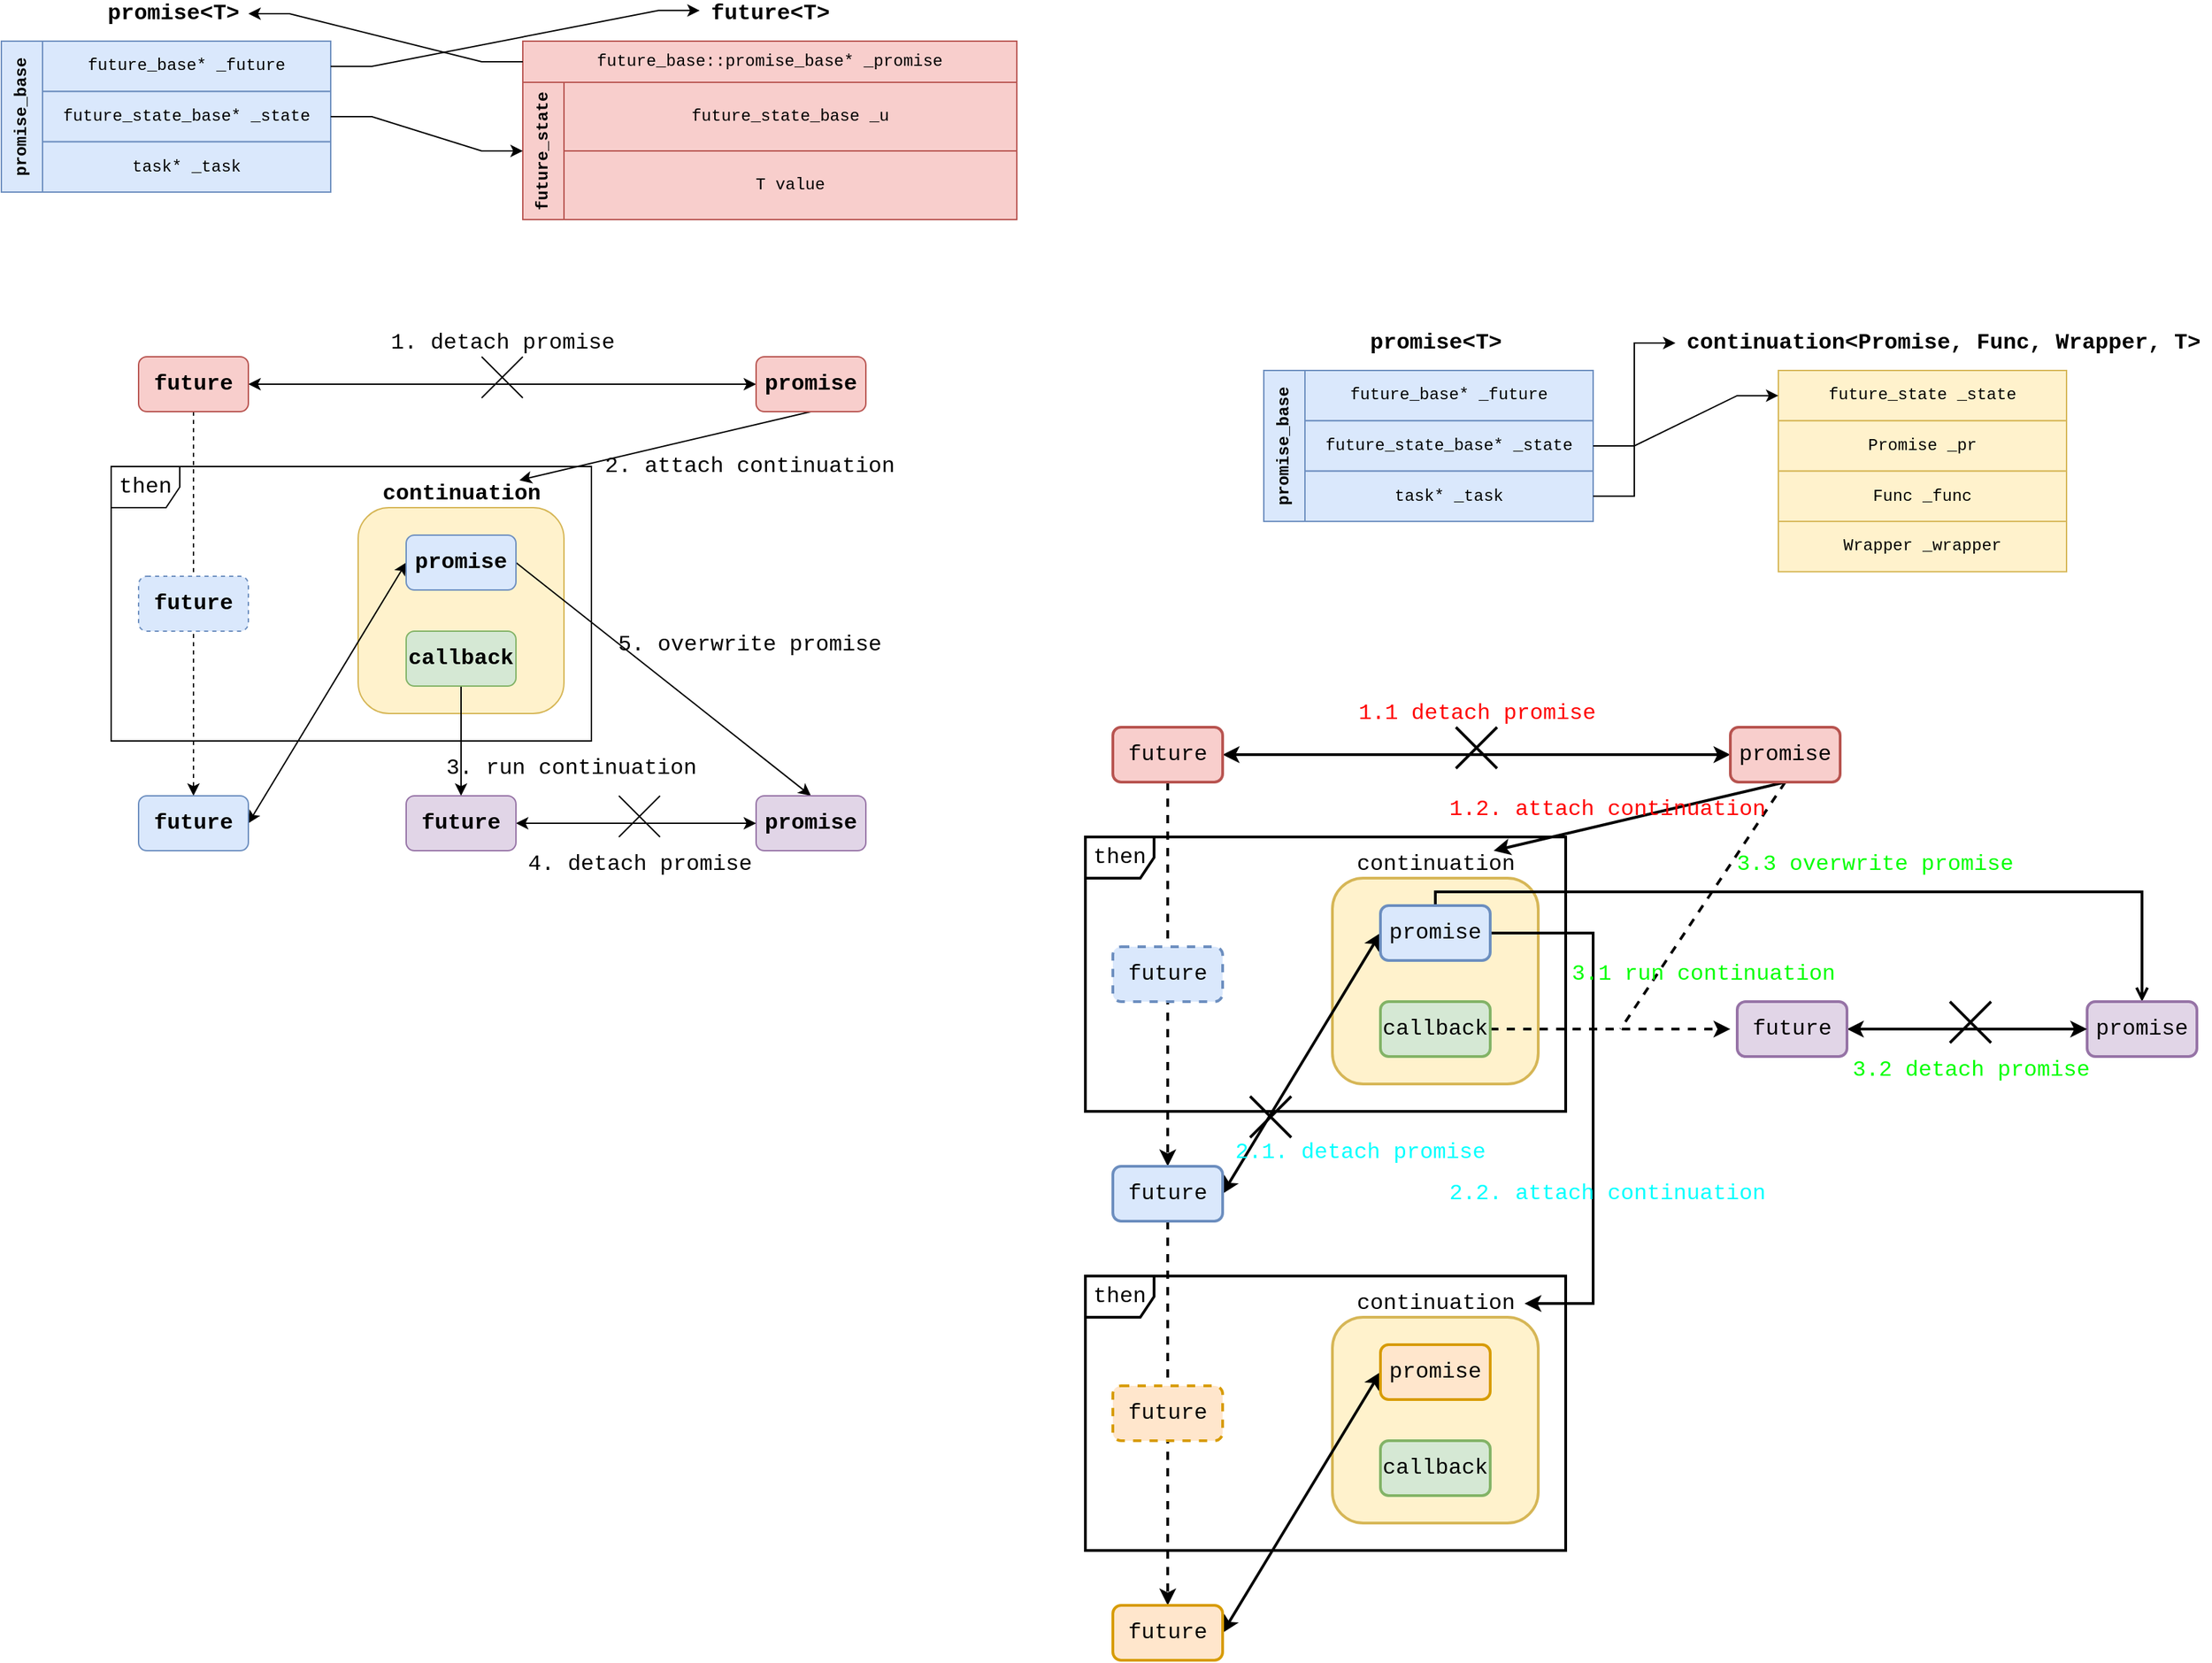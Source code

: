 <mxfile version="13.9.9" type="device" pages="2"><diagram id="-ljaokBk3GXlVYo6-p9f" name="f/p/c"><mxGraphModel dx="1248" dy="721" grid="1" gridSize="10" guides="1" tooltips="1" connect="1" arrows="1" fold="1" page="1" pageScale="1" pageWidth="827" pageHeight="1169" math="0" shadow="0"><root><mxCell id="0"/><mxCell id="1" parent="0"/><mxCell id="nOFFyjT4y1cw2XDkRihE-50" value="&lt;font&gt;then&lt;/font&gt;" style="shape=umlFrame;whiteSpace=wrap;html=1;rounded=1;shadow=0;sketch=0;fontFamily=Courier New;fontSize=16;width=50;height=30;" parent="1" vertex="1"><mxGeometry x="210" y="710" width="350" height="200" as="geometry"/></mxCell><mxCell id="nOFFyjT4y1cw2XDkRihE-51" value="" style="rounded=1;whiteSpace=wrap;html=1;sketch=0;fontFamily=Courier New;fillColor=#fff2cc;strokeColor=#d6b656;" parent="1" vertex="1"><mxGeometry x="390" y="740" width="150" height="150" as="geometry"/></mxCell><mxCell id="ItS3q-URX3e7xlIBcDJ0-26" value="" style="group;fontFamily=Courier New;strokeWidth=1;" parent="1" vertex="1" connectable="0"><mxGeometry x="130" y="370" width="240.0" height="140" as="geometry"/></mxCell><mxCell id="ItS3q-URX3e7xlIBcDJ0-15" value="" style="group;fontFamily=Courier New;strokeWidth=1;" parent="ItS3q-URX3e7xlIBcDJ0-26" vertex="1" connectable="0"><mxGeometry x="30" width="210.0" height="140" as="geometry"/></mxCell><mxCell id="ItS3q-URX3e7xlIBcDJ0-14" value="&lt;font size=&quot;1&quot;&gt;&lt;b style=&quot;font-size: 16px&quot;&gt;promise&amp;lt;T&amp;gt;&lt;/b&gt;&lt;/font&gt;" style="text;html=1;align=center;verticalAlign=middle;resizable=0;points=[];autosize=1;fontFamily=Courier New;strokeWidth=1;" parent="ItS3q-URX3e7xlIBcDJ0-15" vertex="1"><mxGeometry x="39.999" width="110" height="20" as="geometry"/></mxCell><mxCell id="nOFFyjT4y1cw2XDkRihE-19" value="" style="group;fontFamily=Courier New;strokeWidth=1;" parent="ItS3q-URX3e7xlIBcDJ0-15" vertex="1" connectable="0"><mxGeometry y="30" width="210" height="110" as="geometry"/></mxCell><mxCell id="ItS3q-URX3e7xlIBcDJ0-9" value="&lt;font&gt;future_base* _future&lt;/font&gt;" style="rounded=0;whiteSpace=wrap;html=1;fontFamily=Courier New;fillColor=#dae8fc;strokeColor=#6c8ebf;strokeWidth=1;" parent="nOFFyjT4y1cw2XDkRihE-19" vertex="1"><mxGeometry width="210" height="36.667" as="geometry"/></mxCell><mxCell id="ItS3q-URX3e7xlIBcDJ0-10" value="&lt;font&gt;future_state_base* _state&lt;/font&gt;" style="rounded=0;whiteSpace=wrap;html=1;fontFamily=Courier New;fillColor=#dae8fc;strokeColor=#6c8ebf;strokeWidth=1;" parent="nOFFyjT4y1cw2XDkRihE-19" vertex="1"><mxGeometry y="36.667" width="210" height="36.667" as="geometry"/></mxCell><mxCell id="ItS3q-URX3e7xlIBcDJ0-11" value="&lt;font&gt;task* _task&lt;/font&gt;" style="rounded=0;whiteSpace=wrap;html=1;fontFamily=Courier New;fillColor=#dae8fc;strokeColor=#6c8ebf;strokeWidth=1;" parent="nOFFyjT4y1cw2XDkRihE-19" vertex="1"><mxGeometry y="73.333" width="210" height="36.667" as="geometry"/></mxCell><mxCell id="ItS3q-URX3e7xlIBcDJ0-23" value="&lt;b&gt;promise_base&lt;/b&gt;" style="rounded=0;whiteSpace=wrap;html=1;horizontal=0;fillColor=#dae8fc;strokeColor=#6c8ebf;fontFamily=Courier New;strokeWidth=1;" parent="ItS3q-URX3e7xlIBcDJ0-26" vertex="1"><mxGeometry y="30" width="30" height="110" as="geometry"/></mxCell><mxCell id="nOFFyjT4y1cw2XDkRihE-5" value="" style="group;fontFamily=Courier New;strokeWidth=1;" parent="1" vertex="1" connectable="0"><mxGeometry x="510" y="370" width="360" height="160" as="geometry"/></mxCell><mxCell id="ItS3q-URX3e7xlIBcDJ0-22" value="&lt;font size=&quot;1&quot;&gt;&lt;b style=&quot;font-size: 16px&quot;&gt;future&amp;lt;T&amp;gt;&lt;/b&gt;&lt;/font&gt;" style="text;html=1;align=center;verticalAlign=middle;resizable=0;points=[];autosize=1;fontFamily=Courier New;strokeWidth=1;" parent="nOFFyjT4y1cw2XDkRihE-5" vertex="1"><mxGeometry x="130" width="100" height="20" as="geometry"/></mxCell><mxCell id="ItS3q-URX3e7xlIBcDJ0-17" value="future_base::promise_base* _promise" style="rounded=0;whiteSpace=wrap;html=1;fontFamily=Courier New;fillColor=#f8cecc;strokeColor=#b85450;strokeWidth=1;" parent="nOFFyjT4y1cw2XDkRihE-5" vertex="1"><mxGeometry y="30" width="360" height="30" as="geometry"/></mxCell><mxCell id="nOFFyjT4y1cw2XDkRihE-2" value="&lt;b&gt;future_state&lt;/b&gt;" style="rounded=0;whiteSpace=wrap;html=1;horizontal=0;fillColor=#f8cecc;strokeColor=#b85450;fontFamily=Courier New;strokeWidth=1;" parent="nOFFyjT4y1cw2XDkRihE-5" vertex="1"><mxGeometry y="60" width="30" height="100" as="geometry"/></mxCell><mxCell id="nOFFyjT4y1cw2XDkRihE-3" value="" style="group;fontFamily=Courier New;strokeWidth=1;" parent="nOFFyjT4y1cw2XDkRihE-5" vertex="1" connectable="0"><mxGeometry x="30" y="60" width="330" height="100" as="geometry"/></mxCell><mxCell id="ItS3q-URX3e7xlIBcDJ0-18" value="future_state_base _u" style="rounded=0;whiteSpace=wrap;html=1;fontFamily=Courier New;fillColor=#f8cecc;strokeColor=#b85450;strokeWidth=1;" parent="nOFFyjT4y1cw2XDkRihE-3" vertex="1"><mxGeometry width="330" height="50" as="geometry"/></mxCell><mxCell id="nOFFyjT4y1cw2XDkRihE-1" value="T value" style="rounded=0;whiteSpace=wrap;html=1;fontFamily=Courier New;fillColor=#f8cecc;strokeColor=#b85450;strokeWidth=1;" parent="nOFFyjT4y1cw2XDkRihE-3" vertex="1"><mxGeometry y="50" width="330" height="50" as="geometry"/></mxCell><mxCell id="nOFFyjT4y1cw2XDkRihE-16" style="edgeStyle=entityRelationEdgeStyle;rounded=0;orthogonalLoop=1;jettySize=auto;html=1;exitX=1;exitY=0.5;exitDx=0;exitDy=0;entryX=0;entryY=0.5;entryDx=0;entryDy=0;fontFamily=Courier New;strokeWidth=1;" parent="1" source="ItS3q-URX3e7xlIBcDJ0-10" target="nOFFyjT4y1cw2XDkRihE-2" edge="1"><mxGeometry relative="1" as="geometry"/></mxCell><mxCell id="nOFFyjT4y1cw2XDkRihE-20" style="edgeStyle=entityRelationEdgeStyle;rounded=0;orthogonalLoop=1;jettySize=auto;html=1;exitX=1;exitY=0.5;exitDx=0;exitDy=0;entryX=-0.011;entryY=0.382;entryDx=0;entryDy=0;entryPerimeter=0;fontFamily=Courier New;strokeWidth=1;" parent="1" source="ItS3q-URX3e7xlIBcDJ0-9" target="ItS3q-URX3e7xlIBcDJ0-22" edge="1"><mxGeometry relative="1" as="geometry"/></mxCell><mxCell id="nOFFyjT4y1cw2XDkRihE-21" style="edgeStyle=entityRelationEdgeStyle;rounded=0;orthogonalLoop=1;jettySize=auto;html=1;exitX=0;exitY=0.5;exitDx=0;exitDy=0;fontFamily=Courier New;strokeWidth=1;" parent="1" source="ItS3q-URX3e7xlIBcDJ0-17" target="ItS3q-URX3e7xlIBcDJ0-14" edge="1"><mxGeometry relative="1" as="geometry"/></mxCell><mxCell id="nOFFyjT4y1cw2XDkRihE-42" style="edgeStyle=entityRelationEdgeStyle;rounded=0;orthogonalLoop=1;jettySize=auto;html=1;exitX=1;exitY=0.5;exitDx=0;exitDy=0;entryX=0;entryY=0.5;entryDx=0;entryDy=0;startArrow=classic;startFill=1;fontFamily=Courier New;" parent="1" source="nOFFyjT4y1cw2XDkRihE-39" target="nOFFyjT4y1cw2XDkRihE-41" edge="1"><mxGeometry relative="1" as="geometry"/></mxCell><mxCell id="nOFFyjT4y1cw2XDkRihE-77" style="edgeStyle=none;rounded=0;orthogonalLoop=1;jettySize=auto;html=1;exitX=0.5;exitY=1;exitDx=0;exitDy=0;entryX=0.5;entryY=0;entryDx=0;entryDy=0;startArrow=none;startFill=0;endArrow=classic;endFill=1;fontFamily=Courier New;dashed=1;" parent="1" source="nOFFyjT4y1cw2XDkRihE-39" target="nOFFyjT4y1cw2XDkRihE-70" edge="1"><mxGeometry relative="1" as="geometry"/></mxCell><mxCell id="nOFFyjT4y1cw2XDkRihE-39" value="&lt;font style=&quot;font-size: 16px&quot;&gt;&lt;b&gt;future&lt;/b&gt;&lt;/font&gt;" style="rounded=1;whiteSpace=wrap;html=1;fillColor=#f8cecc;strokeColor=#b85450;fontFamily=Courier New;" parent="1" vertex="1"><mxGeometry x="230" y="630" width="80" height="40" as="geometry"/></mxCell><mxCell id="nOFFyjT4y1cw2XDkRihE-67" style="edgeStyle=none;rounded=0;orthogonalLoop=1;jettySize=auto;html=1;exitX=0.5;exitY=1;exitDx=0;exitDy=0;startArrow=none;startFill=0;fontFamily=Courier New;" parent="1" source="nOFFyjT4y1cw2XDkRihE-41" target="nOFFyjT4y1cw2XDkRihE-63" edge="1"><mxGeometry relative="1" as="geometry"/></mxCell><mxCell id="nOFFyjT4y1cw2XDkRihE-41" value="&lt;font style=&quot;font-size: 16px&quot;&gt;&lt;b&gt;promise&lt;/b&gt;&lt;/font&gt;" style="rounded=1;whiteSpace=wrap;html=1;fillColor=#f8cecc;strokeColor=#b85450;fontFamily=Courier New;" parent="1" vertex="1"><mxGeometry x="680" y="630" width="80" height="40" as="geometry"/></mxCell><mxCell id="nOFFyjT4y1cw2XDkRihE-43" value="&lt;font style=&quot;font-size: 16px&quot;&gt;&lt;b&gt;future&lt;/b&gt;&lt;/font&gt;" style="rounded=1;whiteSpace=wrap;html=1;fillColor=#dae8fc;strokeColor=#6c8ebf;dashed=1;fontFamily=Courier New;" parent="1" vertex="1"><mxGeometry x="230" y="790" width="80" height="40" as="geometry"/></mxCell><mxCell id="nOFFyjT4y1cw2XDkRihE-52" value="" style="group;fontFamily=Courier New;" parent="1" vertex="1" connectable="0"><mxGeometry x="1395" y="610" width="344.999" height="140" as="geometry"/></mxCell><mxCell id="nOFFyjT4y1cw2XDkRihE-53" value="" style="group;fontFamily=Courier New;" parent="nOFFyjT4y1cw2XDkRihE-52" vertex="1" connectable="0"><mxGeometry x="30" width="314.999" height="140" as="geometry"/></mxCell><mxCell id="nOFFyjT4y1cw2XDkRihE-54" value="&lt;span style=&quot;font-size: 16px&quot;&gt;&lt;b&gt;continuation&amp;lt;&lt;/b&gt;&lt;/span&gt;&lt;span&gt;&lt;span style=&quot;font-size: 16px&quot;&gt;&lt;b&gt;Promise, Func, Wrapper, T&amp;gt;&lt;/b&gt;&lt;/span&gt;&lt;br&gt;&lt;/span&gt;" style="text;html=1;align=center;verticalAlign=middle;resizable=0;points=[];autosize=1;fontFamily=Courier New;" parent="nOFFyjT4y1cw2XDkRihE-53" vertex="1"><mxGeometry x="-75.001" width="390" height="20" as="geometry"/></mxCell><mxCell id="nOFFyjT4y1cw2XDkRihE-55" value="" style="group;fontFamily=Courier New;" parent="nOFFyjT4y1cw2XDkRihE-53" vertex="1" connectable="0"><mxGeometry y="30" width="210" height="110" as="geometry"/></mxCell><mxCell id="nOFFyjT4y1cw2XDkRihE-56" value="&lt;font&gt;future_state _state&lt;/font&gt;" style="rounded=0;whiteSpace=wrap;html=1;fontFamily=Courier New;fillColor=#fff2cc;strokeColor=#d6b656;" parent="nOFFyjT4y1cw2XDkRihE-55" vertex="1"><mxGeometry width="210" height="36.667" as="geometry"/></mxCell><mxCell id="nOFFyjT4y1cw2XDkRihE-57" value="Promise _pr" style="rounded=0;whiteSpace=wrap;html=1;fontFamily=Courier New;fillColor=#fff2cc;strokeColor=#d6b656;" parent="nOFFyjT4y1cw2XDkRihE-55" vertex="1"><mxGeometry y="36.667" width="210" height="36.667" as="geometry"/></mxCell><mxCell id="nOFFyjT4y1cw2XDkRihE-58" value="Func _func" style="rounded=0;whiteSpace=wrap;html=1;fontFamily=Courier New;fillColor=#fff2cc;strokeColor=#d6b656;" parent="nOFFyjT4y1cw2XDkRihE-55" vertex="1"><mxGeometry y="73.333" width="210" height="36.667" as="geometry"/></mxCell><mxCell id="nOFFyjT4y1cw2XDkRihE-91" style="rounded=0;orthogonalLoop=1;jettySize=auto;html=1;exitX=0;exitY=0.5;exitDx=0;exitDy=0;entryX=1;entryY=0.5;entryDx=0;entryDy=0;startArrow=classic;startFill=1;endArrow=classic;endFill=1;fontFamily=Courier New;" parent="1" source="nOFFyjT4y1cw2XDkRihE-60" target="nOFFyjT4y1cw2XDkRihE-70" edge="1"><mxGeometry relative="1" as="geometry"/></mxCell><mxCell id="nOFFyjT4y1cw2XDkRihE-106" style="edgeStyle=none;rounded=0;orthogonalLoop=1;jettySize=auto;html=1;exitX=1;exitY=0.5;exitDx=0;exitDy=0;entryX=0.5;entryY=0;entryDx=0;entryDy=0;startArrow=none;startFill=0;endArrow=classic;endFill=1;fontFamily=Courier New;" parent="1" source="nOFFyjT4y1cw2XDkRihE-60" target="nOFFyjT4y1cw2XDkRihE-94" edge="1"><mxGeometry relative="1" as="geometry"/></mxCell><mxCell id="nOFFyjT4y1cw2XDkRihE-60" value="&lt;font style=&quot;font-size: 16px&quot;&gt;&lt;b&gt;promise&lt;/b&gt;&lt;/font&gt;" style="rounded=1;whiteSpace=wrap;html=1;fillColor=#dae8fc;strokeColor=#6c8ebf;fontFamily=Courier New;" parent="1" vertex="1"><mxGeometry x="425" y="760" width="80" height="40" as="geometry"/></mxCell><mxCell id="nOFFyjT4y1cw2XDkRihE-63" value="&lt;b style=&quot;font-size: 16px;&quot;&gt;continuation&lt;/b&gt;" style="text;html=1;align=center;verticalAlign=middle;resizable=0;points=[];autosize=1;fontFamily=Courier New;" parent="1" vertex="1"><mxGeometry x="400" y="720" width="130" height="20" as="geometry"/></mxCell><mxCell id="nOFFyjT4y1cw2XDkRihE-69" value="&lt;font&gt;Wrapper _wrapper&lt;/font&gt;" style="rounded=0;whiteSpace=wrap;html=1;fontFamily=Courier New;fillColor=#fff2cc;strokeColor=#d6b656;" parent="1" vertex="1"><mxGeometry x="1425" y="750.003" width="210" height="36.667" as="geometry"/></mxCell><mxCell id="nOFFyjT4y1cw2XDkRihE-70" value="&lt;font style=&quot;font-size: 16px&quot;&gt;&lt;b&gt;future&lt;/b&gt;&lt;/font&gt;" style="rounded=1;whiteSpace=wrap;html=1;fillColor=#dae8fc;strokeColor=#6c8ebf;fontFamily=Courier New;" parent="1" vertex="1"><mxGeometry x="230" y="950" width="80" height="40" as="geometry"/></mxCell><mxCell id="nOFFyjT4y1cw2XDkRihE-78" value="" style="shape=umlDestroy;sketch=0;fontFamily=Courier New;" parent="1" vertex="1"><mxGeometry x="480" y="630" width="30" height="30" as="geometry"/></mxCell><mxCell id="nOFFyjT4y1cw2XDkRihE-81" value="" style="group;fontFamily=Courier New;" parent="1" vertex="1" connectable="0"><mxGeometry x="1050" y="610" width="240.0" height="140" as="geometry"/></mxCell><mxCell id="nOFFyjT4y1cw2XDkRihE-82" value="" style="group;fontFamily=Courier New;" parent="nOFFyjT4y1cw2XDkRihE-81" vertex="1" connectable="0"><mxGeometry x="30" width="210.0" height="140" as="geometry"/></mxCell><mxCell id="nOFFyjT4y1cw2XDkRihE-83" value="&lt;font size=&quot;1&quot;&gt;&lt;b style=&quot;font-size: 16px&quot;&gt;promise&amp;lt;T&amp;gt;&lt;/b&gt;&lt;/font&gt;" style="text;html=1;align=center;verticalAlign=middle;resizable=0;points=[];autosize=1;fontFamily=Courier New;" parent="nOFFyjT4y1cw2XDkRihE-82" vertex="1"><mxGeometry x="39.999" width="110" height="20" as="geometry"/></mxCell><mxCell id="nOFFyjT4y1cw2XDkRihE-84" value="" style="group;fontFamily=Courier New;" parent="nOFFyjT4y1cw2XDkRihE-82" vertex="1" connectable="0"><mxGeometry y="30" width="210" height="110" as="geometry"/></mxCell><mxCell id="nOFFyjT4y1cw2XDkRihE-85" value="&lt;font&gt;future_base* _future&lt;/font&gt;" style="rounded=0;whiteSpace=wrap;html=1;fontFamily=Courier New;fillColor=#dae8fc;strokeColor=#6c8ebf;" parent="nOFFyjT4y1cw2XDkRihE-84" vertex="1"><mxGeometry width="210" height="36.667" as="geometry"/></mxCell><mxCell id="nOFFyjT4y1cw2XDkRihE-86" value="&lt;font&gt;future_state_base* _state&lt;/font&gt;" style="rounded=0;whiteSpace=wrap;html=1;fontFamily=Courier New;fillColor=#dae8fc;strokeColor=#6c8ebf;" parent="nOFFyjT4y1cw2XDkRihE-84" vertex="1"><mxGeometry y="36.667" width="210" height="36.667" as="geometry"/></mxCell><mxCell id="nOFFyjT4y1cw2XDkRihE-87" value="&lt;font&gt;task* _task&lt;/font&gt;" style="rounded=0;whiteSpace=wrap;html=1;fontFamily=Courier New;fillColor=#dae8fc;strokeColor=#6c8ebf;" parent="nOFFyjT4y1cw2XDkRihE-84" vertex="1"><mxGeometry y="73.333" width="210" height="36.667" as="geometry"/></mxCell><mxCell id="nOFFyjT4y1cw2XDkRihE-88" value="&lt;b&gt;promise_base&lt;/b&gt;" style="rounded=0;whiteSpace=wrap;html=1;horizontal=0;fillColor=#dae8fc;strokeColor=#6c8ebf;fontFamily=Courier New;" parent="nOFFyjT4y1cw2XDkRihE-81" vertex="1"><mxGeometry y="30" width="30" height="110" as="geometry"/></mxCell><mxCell id="nOFFyjT4y1cw2XDkRihE-89" style="edgeStyle=entityRelationEdgeStyle;rounded=0;orthogonalLoop=1;jettySize=auto;html=1;exitX=1;exitY=0.5;exitDx=0;exitDy=0;entryX=0;entryY=0.5;entryDx=0;entryDy=0;startArrow=none;startFill=0;endArrow=classic;endFill=1;fontFamily=Courier New;" parent="1" source="nOFFyjT4y1cw2XDkRihE-86" target="nOFFyjT4y1cw2XDkRihE-56" edge="1"><mxGeometry relative="1" as="geometry"/></mxCell><mxCell id="nOFFyjT4y1cw2XDkRihE-90" style="edgeStyle=entityRelationEdgeStyle;rounded=0;orthogonalLoop=1;jettySize=auto;html=1;exitX=1;exitY=0.5;exitDx=0;exitDy=0;startArrow=none;startFill=0;endArrow=classic;endFill=1;fontFamily=Courier New;" parent="1" source="nOFFyjT4y1cw2XDkRihE-87" target="nOFFyjT4y1cw2XDkRihE-54" edge="1"><mxGeometry relative="1" as="geometry"/></mxCell><mxCell id="nOFFyjT4y1cw2XDkRihE-94" value="&lt;font style=&quot;font-size: 16px&quot;&gt;&lt;b&gt;promise&lt;/b&gt;&lt;/font&gt;" style="rounded=1;whiteSpace=wrap;html=1;fillColor=#e1d5e7;strokeColor=#9673a6;fontFamily=Courier New;" parent="1" vertex="1"><mxGeometry x="680" y="950" width="80" height="40" as="geometry"/></mxCell><mxCell id="nOFFyjT4y1cw2XDkRihE-101" style="edgeStyle=none;rounded=0;orthogonalLoop=1;jettySize=auto;html=1;exitX=0.5;exitY=1;exitDx=0;exitDy=0;entryX=0.5;entryY=0;entryDx=0;entryDy=0;startArrow=none;startFill=0;endArrow=classic;endFill=1;fontFamily=Courier New;" parent="1" source="nOFFyjT4y1cw2XDkRihE-98" target="nOFFyjT4y1cw2XDkRihE-100" edge="1"><mxGeometry relative="1" as="geometry"/></mxCell><mxCell id="nOFFyjT4y1cw2XDkRihE-98" value="&lt;font style=&quot;font-size: 16px&quot;&gt;&lt;b&gt;callback&lt;/b&gt;&lt;/font&gt;" style="rounded=1;whiteSpace=wrap;html=1;fillColor=#d5e8d4;strokeColor=#82b366;fontFamily=Courier New;" parent="1" vertex="1"><mxGeometry x="425" y="830" width="80" height="40" as="geometry"/></mxCell><mxCell id="nOFFyjT4y1cw2XDkRihE-102" style="edgeStyle=none;rounded=0;orthogonalLoop=1;jettySize=auto;html=1;exitX=1;exitY=0.5;exitDx=0;exitDy=0;startArrow=classic;startFill=1;endArrow=classic;endFill=1;fontFamily=Courier New;" parent="1" source="nOFFyjT4y1cw2XDkRihE-100" target="nOFFyjT4y1cw2XDkRihE-94" edge="1"><mxGeometry relative="1" as="geometry"/></mxCell><mxCell id="nOFFyjT4y1cw2XDkRihE-100" value="&lt;font style=&quot;font-size: 16px&quot;&gt;&lt;b&gt;future&lt;/b&gt;&lt;/font&gt;" style="rounded=1;whiteSpace=wrap;html=1;fillColor=#e1d5e7;strokeColor=#9673a6;fontFamily=Courier New;" parent="1" vertex="1"><mxGeometry x="425" y="950" width="80" height="40" as="geometry"/></mxCell><mxCell id="nOFFyjT4y1cw2XDkRihE-103" value="" style="shape=umlDestroy;sketch=0;fontFamily=Courier New;" parent="1" vertex="1"><mxGeometry x="580" y="950" width="30" height="30" as="geometry"/></mxCell><mxCell id="nOFFyjT4y1cw2XDkRihE-107" value="&lt;font style=&quot;font-size: 16px&quot;&gt;1. detach promise&lt;/font&gt;" style="text;html=1;align=center;verticalAlign=middle;resizable=0;points=[];autosize=1;fontFamily=Courier New;" parent="1" vertex="1"><mxGeometry x="405" y="610" width="180" height="20" as="geometry"/></mxCell><mxCell id="nOFFyjT4y1cw2XDkRihE-108" value="&lt;font style=&quot;font-size: 16px&quot;&gt;2. attach&amp;nbsp;continuation&lt;/font&gt;" style="text;html=1;align=center;verticalAlign=middle;resizable=0;points=[];autosize=1;fontFamily=Courier New;" parent="1" vertex="1"><mxGeometry x="560" y="700" width="230" height="20" as="geometry"/></mxCell><mxCell id="nOFFyjT4y1cw2XDkRihE-109" value="&lt;font style=&quot;font-size: 16px&quot;&gt;3. run&amp;nbsp;&lt;/font&gt;&lt;span style=&quot;font-size: 16px&quot;&gt;continuation&lt;/span&gt;" style="text;html=1;align=center;verticalAlign=middle;resizable=0;points=[];autosize=1;fontFamily=Courier New;" parent="1" vertex="1"><mxGeometry x="445" y="920" width="200" height="20" as="geometry"/></mxCell><mxCell id="nOFFyjT4y1cw2XDkRihE-110" value="&lt;span style=&quot;font-size: 16px&quot;&gt;4. detach promise&lt;/span&gt;" style="text;html=1;align=center;verticalAlign=middle;resizable=0;points=[];autosize=1;fontFamily=Courier New;" parent="1" vertex="1"><mxGeometry x="505" y="990" width="180" height="20" as="geometry"/></mxCell><mxCell id="nOFFyjT4y1cw2XDkRihE-111" value="&lt;span style=&quot;font-size: 16px&quot;&gt;5. overwrite promise&lt;/span&gt;" style="text;html=1;align=center;verticalAlign=middle;resizable=0;points=[];autosize=1;fontFamily=Courier New;" parent="1" vertex="1"><mxGeometry x="570" y="830" width="210" height="20" as="geometry"/></mxCell><mxCell id="nOFFyjT4y1cw2XDkRihE-112" value="&lt;font&gt;then&lt;/font&gt;" style="shape=umlFrame;whiteSpace=wrap;html=1;rounded=1;shadow=0;sketch=0;fontFamily=Courier New;fontSize=16;width=50;height=30;strokeWidth=2;fontStyle=0" parent="1" vertex="1"><mxGeometry x="920" y="980" width="350" height="200" as="geometry"/></mxCell><mxCell id="nOFFyjT4y1cw2XDkRihE-113" value="" style="rounded=1;whiteSpace=wrap;html=1;sketch=0;fontFamily=Courier New;fillColor=#fff2cc;strokeColor=#d6b656;strokeWidth=2;fontStyle=0" parent="1" vertex="1"><mxGeometry x="1100" y="1010" width="150" height="150" as="geometry"/></mxCell><mxCell id="nOFFyjT4y1cw2XDkRihE-114" style="edgeStyle=entityRelationEdgeStyle;rounded=0;orthogonalLoop=1;jettySize=auto;html=1;exitX=1;exitY=0.5;exitDx=0;exitDy=0;entryX=0;entryY=0.5;entryDx=0;entryDy=0;startArrow=classic;startFill=1;fontFamily=Courier New;strokeWidth=2;fontStyle=0" parent="1" source="nOFFyjT4y1cw2XDkRihE-116" target="nOFFyjT4y1cw2XDkRihE-118" edge="1"><mxGeometry relative="1" as="geometry"/></mxCell><mxCell id="nOFFyjT4y1cw2XDkRihE-115" style="edgeStyle=none;rounded=0;orthogonalLoop=1;jettySize=auto;html=1;exitX=0.5;exitY=1;exitDx=0;exitDy=0;entryX=0.5;entryY=0;entryDx=0;entryDy=0;startArrow=none;startFill=0;endArrow=classic;endFill=1;fontFamily=Courier New;dashed=1;strokeWidth=2;fontStyle=0" parent="1" source="nOFFyjT4y1cw2XDkRihE-116" target="nOFFyjT4y1cw2XDkRihE-124" edge="1"><mxGeometry relative="1" as="geometry"/></mxCell><mxCell id="nOFFyjT4y1cw2XDkRihE-116" value="&lt;font style=&quot;font-size: 16px&quot;&gt;future&lt;/font&gt;" style="rounded=1;whiteSpace=wrap;html=1;fillColor=#f8cecc;strokeColor=#b85450;fontFamily=Courier New;strokeWidth=2;fontStyle=0" parent="1" vertex="1"><mxGeometry x="940" y="900" width="80" height="40" as="geometry"/></mxCell><mxCell id="nOFFyjT4y1cw2XDkRihE-117" style="edgeStyle=none;rounded=0;orthogonalLoop=1;jettySize=auto;html=1;exitX=0.5;exitY=1;exitDx=0;exitDy=0;startArrow=none;startFill=0;fontFamily=Courier New;strokeWidth=2;fontStyle=0" parent="1" source="nOFFyjT4y1cw2XDkRihE-118" target="nOFFyjT4y1cw2XDkRihE-123" edge="1"><mxGeometry relative="1" as="geometry"/></mxCell><mxCell id="nOFFyjT4y1cw2XDkRihE-194" style="rounded=0;orthogonalLoop=1;jettySize=auto;html=1;exitX=0.5;exitY=1;exitDx=0;exitDy=0;startArrow=none;startFill=0;endArrow=none;endFill=0;fontFamily=Courier New;dashed=1;strokeWidth=2;fontStyle=0" parent="1" source="nOFFyjT4y1cw2XDkRihE-118" edge="1"><mxGeometry relative="1" as="geometry"><mxPoint x="1310" y="1120" as="targetPoint"/></mxGeometry></mxCell><mxCell id="nOFFyjT4y1cw2XDkRihE-118" value="&lt;font style=&quot;font-size: 16px&quot;&gt;&lt;span&gt;promise&lt;/span&gt;&lt;/font&gt;" style="rounded=1;whiteSpace=wrap;html=1;fillColor=#f8cecc;strokeColor=#b85450;fontFamily=Courier New;strokeWidth=2;fontStyle=0" parent="1" vertex="1"><mxGeometry x="1390" y="900" width="80" height="40" as="geometry"/></mxCell><mxCell id="nOFFyjT4y1cw2XDkRihE-119" value="&lt;font style=&quot;font-size: 16px&quot;&gt;&lt;span&gt;future&lt;/span&gt;&lt;/font&gt;" style="rounded=1;whiteSpace=wrap;html=1;fillColor=#dae8fc;strokeColor=#6c8ebf;dashed=1;fontFamily=Courier New;strokeWidth=2;fontStyle=0" parent="1" vertex="1"><mxGeometry x="940" y="1060" width="80" height="40" as="geometry"/></mxCell><mxCell id="nOFFyjT4y1cw2XDkRihE-120" style="rounded=0;orthogonalLoop=1;jettySize=auto;html=1;exitX=0;exitY=0.5;exitDx=0;exitDy=0;entryX=1;entryY=0.5;entryDx=0;entryDy=0;startArrow=classic;startFill=1;endArrow=classic;endFill=1;fontFamily=Courier New;strokeWidth=2;fontStyle=0" parent="1" source="nOFFyjT4y1cw2XDkRihE-122" target="nOFFyjT4y1cw2XDkRihE-124" edge="1"><mxGeometry relative="1" as="geometry"/></mxCell><mxCell id="nOFFyjT4y1cw2XDkRihE-184" style="edgeStyle=orthogonalEdgeStyle;rounded=0;orthogonalLoop=1;jettySize=auto;html=1;exitX=1;exitY=0.5;exitDx=0;exitDy=0;entryX=1;entryY=0.5;entryDx=0;entryDy=0;entryPerimeter=0;startArrow=none;startFill=0;endArrow=classic;endFill=1;fontFamily=Courier New;strokeWidth=2;fontStyle=0" parent="1" source="nOFFyjT4y1cw2XDkRihE-122" target="nOFFyjT4y1cw2XDkRihE-163" edge="1"><mxGeometry relative="1" as="geometry"><Array as="points"><mxPoint x="1290" y="1050"/><mxPoint x="1290" y="1320"/></Array></mxGeometry></mxCell><mxCell id="nOFFyjT4y1cw2XDkRihE-196" style="edgeStyle=orthogonalEdgeStyle;rounded=0;orthogonalLoop=1;jettySize=auto;html=1;exitX=0.5;exitY=0;exitDx=0;exitDy=0;entryX=0.5;entryY=0;entryDx=0;entryDy=0;startArrow=none;startFill=0;endArrow=open;endFill=0;fontFamily=Courier New;strokeWidth=2;fontStyle=0" parent="1" source="nOFFyjT4y1cw2XDkRihE-122" target="nOFFyjT4y1cw2XDkRihE-187" edge="1"><mxGeometry relative="1" as="geometry"><Array as="points"><mxPoint x="1175" y="1020"/><mxPoint x="1690" y="1020"/></Array></mxGeometry></mxCell><mxCell id="nOFFyjT4y1cw2XDkRihE-122" value="&lt;font style=&quot;font-size: 16px&quot;&gt;&lt;span&gt;promise&lt;/span&gt;&lt;/font&gt;" style="rounded=1;whiteSpace=wrap;html=1;fillColor=#dae8fc;strokeColor=#6c8ebf;fontFamily=Courier New;strokeWidth=2;fontStyle=0" parent="1" vertex="1"><mxGeometry x="1135" y="1030" width="80" height="40" as="geometry"/></mxCell><mxCell id="nOFFyjT4y1cw2XDkRihE-123" value="&lt;span style=&quot;font-size: 16px;&quot;&gt;continuation&lt;/span&gt;" style="text;html=1;align=center;verticalAlign=middle;resizable=0;points=[];autosize=1;fontFamily=Courier New;strokeWidth=2;fontStyle=0" parent="1" vertex="1"><mxGeometry x="1110" y="990" width="130" height="20" as="geometry"/></mxCell><mxCell id="nOFFyjT4y1cw2XDkRihE-176" style="edgeStyle=none;rounded=0;orthogonalLoop=1;jettySize=auto;html=1;exitX=0.5;exitY=1;exitDx=0;exitDy=0;entryX=0.5;entryY=0;entryDx=0;entryDy=0;startArrow=none;startFill=0;endArrow=classic;endFill=1;fontFamily=Courier New;strokeColor=none;strokeWidth=2;fontStyle=0" parent="1" source="nOFFyjT4y1cw2XDkRihE-124" target="nOFFyjT4y1cw2XDkRihE-164" edge="1"><mxGeometry relative="1" as="geometry"/></mxCell><mxCell id="nOFFyjT4y1cw2XDkRihE-177" style="edgeStyle=none;rounded=0;orthogonalLoop=1;jettySize=auto;html=1;exitX=0.5;exitY=1;exitDx=0;exitDy=0;entryX=0.5;entryY=0;entryDx=0;entryDy=0;startArrow=none;startFill=0;endArrow=classic;endFill=1;fontFamily=Courier New;dashed=1;strokeWidth=2;fontStyle=0" parent="1" source="nOFFyjT4y1cw2XDkRihE-124" target="nOFFyjT4y1cw2XDkRihE-164" edge="1"><mxGeometry relative="1" as="geometry"/></mxCell><mxCell id="nOFFyjT4y1cw2XDkRihE-124" value="&lt;font style=&quot;font-size: 16px&quot;&gt;&lt;span&gt;future&lt;/span&gt;&lt;/font&gt;" style="rounded=1;whiteSpace=wrap;html=1;fillColor=#dae8fc;strokeColor=#6c8ebf;fontFamily=Courier New;strokeWidth=2;fontStyle=0" parent="1" vertex="1"><mxGeometry x="940" y="1220" width="80" height="40" as="geometry"/></mxCell><mxCell id="nOFFyjT4y1cw2XDkRihE-125" value="" style="shape=umlDestroy;sketch=0;fontFamily=Courier New;strokeWidth=2;fontStyle=0" parent="1" vertex="1"><mxGeometry x="1190" y="900" width="30" height="30" as="geometry"/></mxCell><mxCell id="nOFFyjT4y1cw2XDkRihE-186" style="edgeStyle=orthogonalEdgeStyle;rounded=0;orthogonalLoop=1;jettySize=auto;html=1;exitX=1;exitY=0.5;exitDx=0;exitDy=0;startArrow=none;startFill=0;endArrow=classic;endFill=1;fontFamily=Courier New;dashed=1;strokeWidth=2;fontStyle=0" parent="1" source="nOFFyjT4y1cw2XDkRihE-128" edge="1"><mxGeometry relative="1" as="geometry"><mxPoint x="1390" y="1120" as="targetPoint"/></mxGeometry></mxCell><mxCell id="nOFFyjT4y1cw2XDkRihE-128" value="&lt;font style=&quot;font-size: 16px&quot;&gt;&lt;span&gt;callback&lt;/span&gt;&lt;/font&gt;" style="rounded=1;whiteSpace=wrap;html=1;fillColor=#d5e8d4;strokeColor=#82b366;fontFamily=Courier New;strokeWidth=2;fontStyle=0" parent="1" vertex="1"><mxGeometry x="1135" y="1100" width="80" height="40" as="geometry"/></mxCell><mxCell id="nOFFyjT4y1cw2XDkRihE-132" value="&lt;font style=&quot;font-size: 16px&quot; color=&quot;#ff0000&quot;&gt;1.1 detach promise&lt;/font&gt;" style="text;html=1;align=center;verticalAlign=middle;resizable=0;points=[];autosize=1;fontFamily=Courier New;strokeWidth=1;fontStyle=0" parent="1" vertex="1"><mxGeometry x="1110" y="880" width="190" height="20" as="geometry"/></mxCell><mxCell id="nOFFyjT4y1cw2XDkRihE-133" value="&lt;font style=&quot;font-size: 16px&quot; color=&quot;#ff0000&quot;&gt;1.2. attach&amp;nbsp;continuation&lt;/font&gt;" style="text;html=1;align=center;verticalAlign=middle;resizable=0;points=[];autosize=1;fontFamily=Courier New;strokeWidth=2;fontStyle=0" parent="1" vertex="1"><mxGeometry x="1175" y="950" width="250" height="20" as="geometry"/></mxCell><mxCell id="nOFFyjT4y1cw2XDkRihE-157" value="&lt;font&gt;then&lt;/font&gt;" style="shape=umlFrame;whiteSpace=wrap;html=1;rounded=1;shadow=0;sketch=0;fontFamily=Courier New;fontSize=16;width=50;height=30;strokeWidth=2;fontStyle=0" parent="1" vertex="1"><mxGeometry x="920" y="1300" width="350" height="200" as="geometry"/></mxCell><mxCell id="nOFFyjT4y1cw2XDkRihE-158" value="" style="rounded=1;whiteSpace=wrap;html=1;sketch=0;fontFamily=Courier New;fillColor=#fff2cc;strokeColor=#d6b656;strokeWidth=2;fontStyle=0" parent="1" vertex="1"><mxGeometry x="1100" y="1330" width="150" height="150" as="geometry"/></mxCell><mxCell id="nOFFyjT4y1cw2XDkRihE-159" value="&lt;font style=&quot;font-size: 16px&quot;&gt;&lt;span&gt;future&lt;/span&gt;&lt;/font&gt;" style="rounded=1;whiteSpace=wrap;html=1;fillColor=#ffe6cc;strokeColor=#d79b00;dashed=1;fontFamily=Courier New;strokeWidth=2;fontStyle=0" parent="1" vertex="1"><mxGeometry x="940" y="1380" width="80" height="40" as="geometry"/></mxCell><mxCell id="nOFFyjT4y1cw2XDkRihE-160" style="rounded=0;orthogonalLoop=1;jettySize=auto;html=1;exitX=0;exitY=0.5;exitDx=0;exitDy=0;entryX=1;entryY=0.5;entryDx=0;entryDy=0;startArrow=classic;startFill=1;endArrow=classic;endFill=1;fontFamily=Courier New;strokeWidth=2;fontStyle=0" parent="1" source="nOFFyjT4y1cw2XDkRihE-162" target="nOFFyjT4y1cw2XDkRihE-164" edge="1"><mxGeometry relative="1" as="geometry"/></mxCell><mxCell id="nOFFyjT4y1cw2XDkRihE-162" value="&lt;font style=&quot;font-size: 16px&quot;&gt;&lt;span&gt;promise&lt;/span&gt;&lt;/font&gt;" style="rounded=1;whiteSpace=wrap;html=1;fillColor=#ffe6cc;strokeColor=#d79b00;fontFamily=Courier New;strokeWidth=2;fontStyle=0" parent="1" vertex="1"><mxGeometry x="1135" y="1350" width="80" height="40" as="geometry"/></mxCell><mxCell id="nOFFyjT4y1cw2XDkRihE-163" value="&lt;span style=&quot;font-size: 16px;&quot;&gt;continuation&lt;/span&gt;" style="text;html=1;align=center;verticalAlign=middle;resizable=0;points=[];autosize=1;fontFamily=Courier New;strokeWidth=2;fontStyle=0" parent="1" vertex="1"><mxGeometry x="1110" y="1310" width="130" height="20" as="geometry"/></mxCell><mxCell id="nOFFyjT4y1cw2XDkRihE-164" value="&lt;font style=&quot;font-size: 16px&quot;&gt;&lt;span&gt;future&lt;/span&gt;&lt;/font&gt;" style="rounded=1;whiteSpace=wrap;html=1;fillColor=#ffe6cc;strokeColor=#d79b00;fontFamily=Courier New;strokeWidth=2;fontStyle=0" parent="1" vertex="1"><mxGeometry x="940" y="1540" width="80" height="40" as="geometry"/></mxCell><mxCell id="nOFFyjT4y1cw2XDkRihE-167" value="&lt;font style=&quot;font-size: 16px&quot;&gt;&lt;span&gt;callback&lt;/span&gt;&lt;/font&gt;" style="rounded=1;whiteSpace=wrap;html=1;fillColor=#d5e8d4;strokeColor=#82b366;fontFamily=Courier New;strokeWidth=2;fontStyle=0" parent="1" vertex="1"><mxGeometry x="1135" y="1420" width="80" height="40" as="geometry"/></mxCell><mxCell id="nOFFyjT4y1cw2XDkRihE-178" value="" style="shape=umlDestroy;sketch=0;fontFamily=Courier New;strokeWidth=2;fontStyle=0" parent="1" vertex="1"><mxGeometry x="1040" y="1169" width="30" height="30" as="geometry"/></mxCell><mxCell id="nOFFyjT4y1cw2XDkRihE-180" value="&lt;font style=&quot;font-size: 16px&quot; color=&quot;#00ffff&quot;&gt;2.1. detach promise&lt;/font&gt;" style="text;html=1;align=center;verticalAlign=middle;resizable=0;points=[];autosize=1;fontFamily=Courier New;strokeWidth=2;fontStyle=0" parent="1" vertex="1"><mxGeometry x="1020" y="1200" width="200" height="20" as="geometry"/></mxCell><mxCell id="nOFFyjT4y1cw2XDkRihE-185" value="&lt;font style=&quot;font-size: 16px&quot; color=&quot;#00ffff&quot;&gt;2.2. attach&amp;nbsp;continuation&lt;/font&gt;" style="text;html=1;align=center;verticalAlign=middle;resizable=0;points=[];autosize=1;fontFamily=Courier New;strokeWidth=2;fontStyle=0" parent="1" vertex="1"><mxGeometry x="1175" y="1230" width="250" height="20" as="geometry"/></mxCell><mxCell id="nOFFyjT4y1cw2XDkRihE-187" value="&lt;font style=&quot;font-size: 16px&quot;&gt;&lt;span&gt;promise&lt;/span&gt;&lt;/font&gt;" style="rounded=1;whiteSpace=wrap;html=1;fillColor=#e1d5e7;strokeColor=#9673a6;fontFamily=Courier New;strokeWidth=2;fontStyle=0" parent="1" vertex="1"><mxGeometry x="1650" y="1100" width="80" height="40" as="geometry"/></mxCell><mxCell id="nOFFyjT4y1cw2XDkRihE-188" style="edgeStyle=none;rounded=0;orthogonalLoop=1;jettySize=auto;html=1;exitX=1;exitY=0.5;exitDx=0;exitDy=0;startArrow=classic;startFill=1;endArrow=classic;endFill=1;fontFamily=Courier New;strokeWidth=2;fontStyle=0" parent="1" source="nOFFyjT4y1cw2XDkRihE-189" target="nOFFyjT4y1cw2XDkRihE-187" edge="1"><mxGeometry relative="1" as="geometry"/></mxCell><mxCell id="nOFFyjT4y1cw2XDkRihE-189" value="&lt;font style=&quot;font-size: 16px&quot;&gt;&lt;span&gt;future&lt;/span&gt;&lt;/font&gt;" style="rounded=1;whiteSpace=wrap;html=1;fillColor=#e1d5e7;strokeColor=#9673a6;fontFamily=Courier New;strokeWidth=2;fontStyle=0" parent="1" vertex="1"><mxGeometry x="1395" y="1100" width="80" height="40" as="geometry"/></mxCell><mxCell id="nOFFyjT4y1cw2XDkRihE-190" value="" style="shape=umlDestroy;sketch=0;fontFamily=Courier New;strokeWidth=2;fontStyle=0" parent="1" vertex="1"><mxGeometry x="1550" y="1100" width="30" height="30" as="geometry"/></mxCell><mxCell id="nOFFyjT4y1cw2XDkRihE-191" value="&lt;span style=&quot;font-size: 16px&quot;&gt;&lt;font color=&quot;#00ff00&quot;&gt;3.2 detach promise&lt;/font&gt;&lt;/span&gt;" style="text;html=1;align=center;verticalAlign=middle;resizable=0;points=[];autosize=1;fontFamily=Courier New;strokeWidth=2;fontStyle=0" parent="1" vertex="1"><mxGeometry x="1470" y="1140" width="190" height="20" as="geometry"/></mxCell><mxCell id="nOFFyjT4y1cw2XDkRihE-195" value="&lt;font color=&quot;#00ff00&quot;&gt;&lt;span style=&quot;font-size: 16px&quot;&gt;3.1 run&amp;nbsp;&lt;/span&gt;&lt;span style=&quot;font-size: 16px&quot;&gt;continuation&lt;/span&gt;&lt;/font&gt;" style="text;html=1;align=center;verticalAlign=middle;resizable=0;points=[];autosize=1;fontFamily=Courier New;strokeWidth=2;fontStyle=0" parent="1" vertex="1"><mxGeometry x="1265" y="1070" width="210" height="20" as="geometry"/></mxCell><mxCell id="nOFFyjT4y1cw2XDkRihE-197" value="&lt;span style=&quot;font-size: 16px&quot;&gt;&lt;font color=&quot;#00ff00&quot;&gt;3.3 overwrite promise&lt;/font&gt;&lt;/span&gt;" style="text;html=1;align=center;verticalAlign=middle;resizable=0;points=[];autosize=1;fontFamily=Courier New;strokeWidth=2;fontStyle=0" parent="1" vertex="1"><mxGeometry x="1385" y="990" width="220" height="20" as="geometry"/></mxCell></root></mxGraphModel></diagram><diagram id="Fxh63rk0yxBUcWQl5BQy" name="CPU scheduler"><mxGraphModel dx="1248" dy="721" grid="1" gridSize="10" guides="1" tooltips="1" connect="1" arrows="1" fold="1" page="1" pageScale="1" pageWidth="827" pageHeight="1169" math="0" shadow="0"><root><mxCell id="u7gb_as2nv3Jt2PuOxfF-0"/><mxCell id="u7gb_as2nv3Jt2PuOxfF-1" parent="u7gb_as2nv3Jt2PuOxfF-0"/><mxCell id="u7gb_as2nv3Jt2PuOxfF-2" value="" style="rounded=0;whiteSpace=wrap;html=1;sketch=1;fillColor=#dae8fc;strokeColor=#6c8ebf;fontFamily=Gloria Hallelujah;fontSource=https%3A%2F%2Ffonts.googleapis.com%2Fcss%3Ffamily%3DGloria%2BHallelujah;" parent="u7gb_as2nv3Jt2PuOxfF-1" vertex="1"><mxGeometry x="300" y="240" width="10" height="100" as="geometry"/></mxCell><mxCell id="u7gb_as2nv3Jt2PuOxfF-3" value="" style="rounded=0;whiteSpace=wrap;html=1;sketch=1;fillColor=#dae8fc;strokeColor=#6c8ebf;fontFamily=Gloria Hallelujah;fontSource=https%3A%2F%2Ffonts.googleapis.com%2Fcss%3Ffamily%3DGloria%2BHallelujah;" parent="u7gb_as2nv3Jt2PuOxfF-1" vertex="1"><mxGeometry x="320" y="240" width="20" height="100" as="geometry"/></mxCell><mxCell id="u7gb_as2nv3Jt2PuOxfF-4" value="" style="rounded=0;whiteSpace=wrap;html=1;sketch=1;fillColor=#dae8fc;strokeColor=#6c8ebf;fontFamily=Gloria Hallelujah;fontSource=https%3A%2F%2Ffonts.googleapis.com%2Fcss%3Ffamily%3DGloria%2BHallelujah;" parent="u7gb_as2nv3Jt2PuOxfF-1" vertex="1"><mxGeometry x="350" y="240" width="10" height="100" as="geometry"/></mxCell><mxCell id="u7gb_as2nv3Jt2PuOxfF-5" value="" style="rounded=0;whiteSpace=wrap;html=1;sketch=1;fillColor=#dae8fc;strokeColor=#6c8ebf;fontFamily=Gloria Hallelujah;fontSource=https%3A%2F%2Ffonts.googleapis.com%2Fcss%3Ffamily%3DGloria%2BHallelujah;" parent="u7gb_as2nv3Jt2PuOxfF-1" vertex="1"><mxGeometry x="370" y="240" width="20" height="100" as="geometry"/></mxCell><mxCell id="u7gb_as2nv3Jt2PuOxfF-6" value="" style="rounded=0;whiteSpace=wrap;html=1;sketch=1;fillColor=#dae8fc;strokeColor=#6c8ebf;fontFamily=Gloria Hallelujah;fontSource=https%3A%2F%2Ffonts.googleapis.com%2Fcss%3Ffamily%3DGloria%2BHallelujah;" parent="u7gb_as2nv3Jt2PuOxfF-1" vertex="1"><mxGeometry x="400" y="240" width="20" height="100" as="geometry"/></mxCell><mxCell id="u7gb_as2nv3Jt2PuOxfF-7" value="" style="rounded=0;whiteSpace=wrap;html=1;sketch=1;fillColor=#dae8fc;strokeColor=#6c8ebf;fontFamily=Gloria Hallelujah;fontSource=https%3A%2F%2Ffonts.googleapis.com%2Fcss%3Ffamily%3DGloria%2BHallelujah;" parent="u7gb_as2nv3Jt2PuOxfF-1" vertex="1"><mxGeometry x="430" y="240" width="10" height="100" as="geometry"/></mxCell><mxCell id="u7gb_as2nv3Jt2PuOxfF-8" value="" style="endArrow=classic;html=1;strokeWidth=2;sketch=1;fontFamily=Gloria Hallelujah;fontSource=https%3A%2F%2Ffonts.googleapis.com%2Fcss%3Ffamily%3DGloria%2BHallelujah;" parent="u7gb_as2nv3Jt2PuOxfF-1" edge="1"><mxGeometry width="50" height="50" relative="1" as="geometry"><mxPoint x="280" y="360" as="sourcePoint"/><mxPoint x="1080" y="360" as="targetPoint"/></mxGeometry></mxCell><mxCell id="u7gb_as2nv3Jt2PuOxfF-21" value="" style="shape=crossbar;whiteSpace=wrap;html=1;rounded=1;sketch=1;fontFamily=Gloria Hallelujah;fontSource=https%3A%2F%2Ffonts.googleapis.com%2Fcss%3Ffamily%3DGloria%2BHallelujah;" parent="u7gb_as2nv3Jt2PuOxfF-1" vertex="1"><mxGeometry x="300" y="210" width="140" height="20" as="geometry"/></mxCell><mxCell id="u7gb_as2nv3Jt2PuOxfF-22" value="&lt;font&gt;&lt;b&gt;task queue 1&lt;/b&gt;&lt;/font&gt;" style="text;html=1;align=center;verticalAlign=middle;resizable=0;points=[];autosize=1;sketch=1;fontFamily=Gloria Hallelujah;fontSource=https%3A%2F%2Ffonts.googleapis.com%2Fcss%3Ffamily%3DGloria%2BHallelujah;" parent="u7gb_as2nv3Jt2PuOxfF-1" vertex="1"><mxGeometry x="330" y="200" width="80" height="20" as="geometry"/></mxCell><mxCell id="dtT-iDx4JXFmgNF5ih97-0" value="" style="endArrow=none;dashed=1;html=1;dashPattern=1 3;strokeWidth=2;fontFamily=Gloria Hallelujah;fontSource=https%3A%2F%2Ffonts.googleapis.com%2Fcss%3Ffamily%3DGloria%2BHallelujah;sketch=1;" parent="u7gb_as2nv3Jt2PuOxfF-1" edge="1"><mxGeometry width="50" height="50" relative="1" as="geometry"><mxPoint x="460" y="400" as="sourcePoint"/><mxPoint x="460" y="160" as="targetPoint"/></mxGeometry></mxCell><mxCell id="dtT-iDx4JXFmgNF5ih97-2" value="" style="rounded=0;whiteSpace=wrap;html=1;sketch=1;fillColor=#f8cecc;strokeColor=#b85450;fontFamily=Gloria Hallelujah;fontSource=https%3A%2F%2Ffonts.googleapis.com%2Fcss%3Ffamily%3DGloria%2BHallelujah;" parent="u7gb_as2nv3Jt2PuOxfF-1" vertex="1"><mxGeometry x="480" y="240" width="40" height="100" as="geometry"/></mxCell><mxCell id="dtT-iDx4JXFmgNF5ih97-5" value="" style="rounded=0;whiteSpace=wrap;html=1;sketch=1;fillColor=#f8cecc;strokeColor=#b85450;fontFamily=Gloria Hallelujah;fontSource=https%3A%2F%2Ffonts.googleapis.com%2Fcss%3Ffamily%3DGloria%2BHallelujah;" parent="u7gb_as2nv3Jt2PuOxfF-1" vertex="1"><mxGeometry x="530" y="240" width="40" height="100" as="geometry"/></mxCell><mxCell id="dtT-iDx4JXFmgNF5ih97-7" value="" style="shape=crossbar;whiteSpace=wrap;html=1;rounded=1;sketch=1;fontFamily=Gloria Hallelujah;fontSource=https%3A%2F%2Ffonts.googleapis.com%2Fcss%3Ffamily%3DGloria%2BHallelujah;" parent="u7gb_as2nv3Jt2PuOxfF-1" vertex="1"><mxGeometry x="480" y="210" width="90" height="20" as="geometry"/></mxCell><mxCell id="dtT-iDx4JXFmgNF5ih97-8" value="&lt;font&gt;&lt;b&gt;task queue 2&lt;/b&gt;&lt;/font&gt;" style="text;html=1;align=center;verticalAlign=middle;resizable=0;points=[];autosize=1;sketch=1;fontFamily=Gloria Hallelujah;fontSource=https%3A%2F%2Ffonts.googleapis.com%2Fcss%3Ffamily%3DGloria%2BHallelujah;" parent="u7gb_as2nv3Jt2PuOxfF-1" vertex="1"><mxGeometry x="485" y="200" width="80" height="20" as="geometry"/></mxCell><mxCell id="dtT-iDx4JXFmgNF5ih97-11" value="" style="endArrow=none;dashed=1;html=1;dashPattern=1 3;strokeWidth=2;fontFamily=Gloria Hallelujah;fontSource=https%3A%2F%2Ffonts.googleapis.com%2Fcss%3Ffamily%3DGloria%2BHallelujah;sketch=1;" parent="u7gb_as2nv3Jt2PuOxfF-1" edge="1"><mxGeometry width="50" height="50" relative="1" as="geometry"><mxPoint x="590" y="400" as="sourcePoint"/><mxPoint x="590" y="160" as="targetPoint"/></mxGeometry></mxCell><mxCell id="dtT-iDx4JXFmgNF5ih97-12" value="" style="rounded=0;whiteSpace=wrap;html=1;sketch=1;fillColor=#fff2cc;strokeColor=#d6b656;fontFamily=Gloria Hallelujah;fontSource=https%3A%2F%2Ffonts.googleapis.com%2Fcss%3Ffamily%3DGloria%2BHallelujah;" parent="u7gb_as2nv3Jt2PuOxfF-1" vertex="1"><mxGeometry x="610" y="240" width="230" height="100" as="geometry"/></mxCell><mxCell id="dtT-iDx4JXFmgNF5ih97-14" value="" style="shape=crossbar;whiteSpace=wrap;html=1;rounded=1;sketch=1;fontFamily=Gloria Hallelujah;fontSource=https%3A%2F%2Ffonts.googleapis.com%2Fcss%3Ffamily%3DGloria%2BHallelujah;" parent="u7gb_as2nv3Jt2PuOxfF-1" vertex="1"><mxGeometry x="610" y="210" width="230" height="20" as="geometry"/></mxCell><mxCell id="dtT-iDx4JXFmgNF5ih97-15" value="&lt;b&gt;&lt;font data-font-src=&quot;https://fonts.googleapis.com/css?family=Shadows+Into+Light&quot;&gt;task queue 3&lt;/font&gt;&lt;/b&gt;" style="text;html=1;align=center;verticalAlign=middle;resizable=0;points=[];autosize=1;sketch=1;fontFamily=Gloria Hallelujah;fontSource=https%3A%2F%2Ffonts.googleapis.com%2Fcss%3Ffamily%3DGloria%2BHallelujah;" parent="u7gb_as2nv3Jt2PuOxfF-1" vertex="1"><mxGeometry x="685" y="200" width="80" height="20" as="geometry"/></mxCell><mxCell id="dtT-iDx4JXFmgNF5ih97-17" value="" style="endArrow=none;dashed=1;html=1;dashPattern=1 3;strokeWidth=2;sketch=1;fontFamily=Gloria Hallelujah;fontSource=https%3A%2F%2Ffonts.googleapis.com%2Fcss%3Ffamily%3DGloria%2BHallelujah;" parent="u7gb_as2nv3Jt2PuOxfF-1" edge="1"><mxGeometry width="50" height="50" relative="1" as="geometry"><mxPoint x="860" y="400" as="sourcePoint"/><mxPoint x="860" y="160" as="targetPoint"/></mxGeometry></mxCell><mxCell id="dtT-iDx4JXFmgNF5ih97-18" value="" style="rounded=0;whiteSpace=wrap;html=1;sketch=1;fillColor=#dae8fc;strokeColor=#6c8ebf;fontFamily=Gloria Hallelujah;fontSource=https%3A%2F%2Ffonts.googleapis.com%2Fcss%3Ffamily%3DGloria%2BHallelujah;" parent="u7gb_as2nv3Jt2PuOxfF-1" vertex="1"><mxGeometry x="880" y="240" width="10" height="100" as="geometry"/></mxCell><mxCell id="dtT-iDx4JXFmgNF5ih97-19" value="" style="rounded=0;whiteSpace=wrap;html=1;sketch=1;fillColor=#dae8fc;strokeColor=#6c8ebf;fontFamily=Gloria Hallelujah;fontSource=https%3A%2F%2Ffonts.googleapis.com%2Fcss%3Ffamily%3DGloria%2BHallelujah;" parent="u7gb_as2nv3Jt2PuOxfF-1" vertex="1"><mxGeometry x="900" y="240" width="20" height="100" as="geometry"/></mxCell><mxCell id="dtT-iDx4JXFmgNF5ih97-20" value="" style="rounded=0;whiteSpace=wrap;html=1;sketch=1;fillColor=#dae8fc;strokeColor=#6c8ebf;fontFamily=Gloria Hallelujah;fontSource=https%3A%2F%2Ffonts.googleapis.com%2Fcss%3Ffamily%3DGloria%2BHallelujah;" parent="u7gb_as2nv3Jt2PuOxfF-1" vertex="1"><mxGeometry x="930" y="240" width="10" height="100" as="geometry"/></mxCell><mxCell id="dtT-iDx4JXFmgNF5ih97-21" value="" style="rounded=0;whiteSpace=wrap;html=1;sketch=1;fillColor=#dae8fc;strokeColor=#6c8ebf;fontFamily=Gloria Hallelujah;fontSource=https%3A%2F%2Ffonts.googleapis.com%2Fcss%3Ffamily%3DGloria%2BHallelujah;" parent="u7gb_as2nv3Jt2PuOxfF-1" vertex="1"><mxGeometry x="950" y="240" width="20" height="100" as="geometry"/></mxCell><mxCell id="dtT-iDx4JXFmgNF5ih97-22" value="" style="rounded=0;whiteSpace=wrap;html=1;sketch=1;fillColor=#dae8fc;strokeColor=#6c8ebf;fontFamily=Gloria Hallelujah;fontSource=https%3A%2F%2Ffonts.googleapis.com%2Fcss%3Ffamily%3DGloria%2BHallelujah;" parent="u7gb_as2nv3Jt2PuOxfF-1" vertex="1"><mxGeometry x="980" y="240" width="20" height="100" as="geometry"/></mxCell><mxCell id="dtT-iDx4JXFmgNF5ih97-23" value="" style="rounded=0;whiteSpace=wrap;html=1;sketch=1;fillColor=#dae8fc;strokeColor=#6c8ebf;fontFamily=Gloria Hallelujah;fontSource=https%3A%2F%2Ffonts.googleapis.com%2Fcss%3Ffamily%3DGloria%2BHallelujah;" parent="u7gb_as2nv3Jt2PuOxfF-1" vertex="1"><mxGeometry x="1010" y="240" width="10" height="100" as="geometry"/></mxCell><mxCell id="dtT-iDx4JXFmgNF5ih97-24" value="" style="shape=crossbar;whiteSpace=wrap;html=1;rounded=1;sketch=1;fontFamily=Gloria Hallelujah;fontSource=https%3A%2F%2Ffonts.googleapis.com%2Fcss%3Ffamily%3DGloria%2BHallelujah;" parent="u7gb_as2nv3Jt2PuOxfF-1" vertex="1"><mxGeometry x="880" y="210" width="140" height="20" as="geometry"/></mxCell><mxCell id="dtT-iDx4JXFmgNF5ih97-25" value="&lt;font&gt;&lt;b&gt;task queue 1&lt;/b&gt;&lt;/font&gt;" style="text;html=1;align=center;verticalAlign=middle;resizable=0;points=[];autosize=1;sketch=1;fontFamily=Gloria Hallelujah;fontSource=https%3A%2F%2Ffonts.googleapis.com%2Fcss%3Ffamily%3DGloria%2BHallelujah;" parent="u7gb_as2nv3Jt2PuOxfF-1" vertex="1"><mxGeometry x="910" y="200" width="80" height="20" as="geometry"/></mxCell><mxCell id="dtT-iDx4JXFmgNF5ih97-26" value="&lt;b&gt;&lt;font style=&quot;font-size: 16px&quot;&gt;time&lt;/font&gt;&lt;/b&gt;" style="text;html=1;align=center;verticalAlign=middle;resizable=0;points=[];autosize=1;sketch=1;fontFamily=Gloria Hallelujah;fontSource=https%3A%2F%2Ffonts.googleapis.com%2Fcss%3Ffamily%3DGloria%2BHallelujah;" parent="u7gb_as2nv3Jt2PuOxfF-1" vertex="1"><mxGeometry x="230" y="350" width="50" height="20" as="geometry"/></mxCell><mxCell id="_N94IRQMgEnukqSLxxH6-7" value="&lt;b&gt;&lt;font style=&quot;font-size: 16px&quot;&gt;CPU Scheduler&lt;/font&gt;&lt;/b&gt;" style="text;html=1;align=center;verticalAlign=middle;resizable=0;points=[];autosize=1;sketch=1;fontFamily=Gloria Hallelujah;fontSource=https%3A%2F%2Ffonts.googleapis.com%2Fcss%3Ffamily%3DGloria%2BHallelujah;" parent="u7gb_as2nv3Jt2PuOxfF-1" vertex="1"><mxGeometry x="570" y="410" width="120" height="20" as="geometry"/></mxCell><mxCell id="h5tVcy6zhoK4-BsdyIIX-0" value="&lt;font style=&quot;font-size: 16px&quot; face=&quot;Gloria Hallelujah&quot; data-font-src=&quot;https://fonts.googleapis.com/css?family=Gloria+Hallelujah&quot;&gt;&lt;b&gt;CPU Scheduler&lt;/b&gt;&lt;/font&gt;" style="rounded=1;whiteSpace=wrap;html=1;sketch=1;strokeWidth=2;fillColor=#d5e8d4;strokeColor=#82b366;" vertex="1" parent="u7gb_as2nv3Jt2PuOxfF-1"><mxGeometry x="290" y="935" width="710" height="60" as="geometry"/></mxCell><mxCell id="h5tVcy6zhoK4-BsdyIIX-1" value="" style="rounded=0;whiteSpace=wrap;html=1;sketch=1;strokeWidth=2;fillColor=#dae8fc;strokeColor=#6c8ebf;" vertex="1" parent="u7gb_as2nv3Jt2PuOxfF-1"><mxGeometry x="310" y="615" width="80" height="310" as="geometry"/></mxCell><mxCell id="h5tVcy6zhoK4-BsdyIIX-2" value="" style="rounded=0;whiteSpace=wrap;html=1;sketch=1;strokeWidth=2;fillColor=#dae8fc;strokeColor=#6c8ebf;" vertex="1" parent="u7gb_as2nv3Jt2PuOxfF-1"><mxGeometry x="430" y="615" width="80" height="310" as="geometry"/></mxCell><mxCell id="h5tVcy6zhoK4-BsdyIIX-3" value="" style="rounded=0;whiteSpace=wrap;html=1;sketch=1;strokeWidth=2;fillColor=#dae8fc;strokeColor=#6c8ebf;" vertex="1" parent="u7gb_as2nv3Jt2PuOxfF-1"><mxGeometry x="550" y="615" width="80" height="310" as="geometry"/></mxCell><mxCell id="h5tVcy6zhoK4-BsdyIIX-4" value="" style="rounded=0;whiteSpace=wrap;html=1;sketch=1;strokeWidth=2;fillColor=#dae8fc;strokeColor=#6c8ebf;" vertex="1" parent="u7gb_as2nv3Jt2PuOxfF-1"><mxGeometry x="670" y="615" width="80" height="310" as="geometry"/></mxCell><mxCell id="h5tVcy6zhoK4-BsdyIIX-5" value="" style="rounded=0;whiteSpace=wrap;html=1;sketch=1;strokeWidth=2;fillColor=#dae8fc;strokeColor=#6c8ebf;" vertex="1" parent="u7gb_as2nv3Jt2PuOxfF-1"><mxGeometry x="890" y="615" width="80" height="310" as="geometry"/></mxCell><mxCell id="h5tVcy6zhoK4-BsdyIIX-6" value="" style="rounded=0;whiteSpace=wrap;html=1;sketch=1;strokeWidth=1;" vertex="1" parent="u7gb_as2nv3Jt2PuOxfF-1"><mxGeometry x="325" y="630" width="50" height="10" as="geometry"/></mxCell><mxCell id="h5tVcy6zhoK4-BsdyIIX-8" value="&lt;b&gt;&lt;font face=&quot;Gloria Hallelujah&quot; data-font-src=&quot;https://fonts.googleapis.com/css?family=Gloria+Hallelujah&quot;&gt;task queue 1&lt;/font&gt;&lt;/b&gt;" style="text;html=1;strokeColor=none;fillColor=none;align=center;verticalAlign=middle;whiteSpace=wrap;rounded=0;sketch=1;strokeWidth=2;" vertex="1" parent="u7gb_as2nv3Jt2PuOxfF-1"><mxGeometry x="315" y="595" width="75" height="20" as="geometry"/></mxCell><mxCell id="h5tVcy6zhoK4-BsdyIIX-9" value="" style="rounded=0;whiteSpace=wrap;html=1;sketch=1;strokeWidth=1;" vertex="1" parent="u7gb_as2nv3Jt2PuOxfF-1"><mxGeometry x="325" y="650" width="50" height="10" as="geometry"/></mxCell><mxCell id="h5tVcy6zhoK4-BsdyIIX-10" value="" style="rounded=0;whiteSpace=wrap;html=1;sketch=1;strokeWidth=1;" vertex="1" parent="u7gb_as2nv3Jt2PuOxfF-1"><mxGeometry x="325" y="670" width="50" height="10" as="geometry"/></mxCell><mxCell id="h5tVcy6zhoK4-BsdyIIX-11" value="" style="rounded=0;whiteSpace=wrap;html=1;sketch=1;strokeWidth=1;" vertex="1" parent="u7gb_as2nv3Jt2PuOxfF-1"><mxGeometry x="325" y="690" width="50" height="10" as="geometry"/></mxCell><mxCell id="h5tVcy6zhoK4-BsdyIIX-12" value="" style="rounded=0;whiteSpace=wrap;html=1;sketch=1;strokeWidth=1;" vertex="1" parent="u7gb_as2nv3Jt2PuOxfF-1"><mxGeometry x="325" y="710" width="50" height="10" as="geometry"/></mxCell><mxCell id="h5tVcy6zhoK4-BsdyIIX-13" value="" style="rounded=0;whiteSpace=wrap;html=1;sketch=1;strokeWidth=1;" vertex="1" parent="u7gb_as2nv3Jt2PuOxfF-1"><mxGeometry x="325" y="730" width="50" height="10" as="geometry"/></mxCell><mxCell id="h5tVcy6zhoK4-BsdyIIX-14" value="" style="rounded=0;whiteSpace=wrap;html=1;sketch=1;strokeWidth=1;" vertex="1" parent="u7gb_as2nv3Jt2PuOxfF-1"><mxGeometry x="445" y="630" width="50" height="60" as="geometry"/></mxCell><mxCell id="h5tVcy6zhoK4-BsdyIIX-15" value="" style="rounded=0;whiteSpace=wrap;html=1;sketch=1;strokeWidth=1;" vertex="1" parent="u7gb_as2nv3Jt2PuOxfF-1"><mxGeometry x="445" y="705" width="50" height="15" as="geometry"/></mxCell><mxCell id="h5tVcy6zhoK4-BsdyIIX-16" value="" style="rounded=0;whiteSpace=wrap;html=1;sketch=1;strokeWidth=1;" vertex="1" parent="u7gb_as2nv3Jt2PuOxfF-1"><mxGeometry x="445" y="730" width="50" height="60" as="geometry"/></mxCell><mxCell id="h5tVcy6zhoK4-BsdyIIX-17" value="" style="rounded=0;whiteSpace=wrap;html=1;sketch=1;strokeWidth=1;" vertex="1" parent="u7gb_as2nv3Jt2PuOxfF-1"><mxGeometry x="565" y="630" width="50" height="30" as="geometry"/></mxCell><mxCell id="h5tVcy6zhoK4-BsdyIIX-18" value="" style="rounded=0;whiteSpace=wrap;html=1;sketch=1;strokeWidth=1;" vertex="1" parent="u7gb_as2nv3Jt2PuOxfF-1"><mxGeometry x="565" y="670" width="50" height="10" as="geometry"/></mxCell><mxCell id="h5tVcy6zhoK4-BsdyIIX-19" value="" style="rounded=0;whiteSpace=wrap;html=1;sketch=1;strokeWidth=1;" vertex="1" parent="u7gb_as2nv3Jt2PuOxfF-1"><mxGeometry x="565" y="690" width="50" height="10" as="geometry"/></mxCell><mxCell id="h5tVcy6zhoK4-BsdyIIX-20" value="" style="rounded=0;whiteSpace=wrap;html=1;sketch=1;strokeWidth=1;" vertex="1" parent="u7gb_as2nv3Jt2PuOxfF-1"><mxGeometry x="565" y="710" width="50" height="10" as="geometry"/></mxCell><mxCell id="h5tVcy6zhoK4-BsdyIIX-21" value="&lt;b&gt;&lt;font face=&quot;Gloria Hallelujah&quot; data-font-src=&quot;https://fonts.googleapis.com/css?family=Gloria+Hallelujah&quot;&gt;task queue 2&lt;/font&gt;&lt;/b&gt;" style="text;html=1;strokeColor=none;fillColor=none;align=center;verticalAlign=middle;whiteSpace=wrap;rounded=0;sketch=1;strokeWidth=2;" vertex="1" parent="u7gb_as2nv3Jt2PuOxfF-1"><mxGeometry x="430" y="595" width="80" height="20" as="geometry"/></mxCell><mxCell id="h5tVcy6zhoK4-BsdyIIX-22" value="&lt;b&gt;&lt;font face=&quot;Gloria Hallelujah&quot; data-font-src=&quot;https://fonts.googleapis.com/css?family=Gloria+Hallelujah&quot;&gt;task queue 3&lt;/font&gt;&lt;/b&gt;" style="text;html=1;strokeColor=none;fillColor=none;align=center;verticalAlign=middle;whiteSpace=wrap;rounded=0;sketch=1;strokeWidth=2;" vertex="1" parent="u7gb_as2nv3Jt2PuOxfF-1"><mxGeometry x="550" y="595" width="80" height="20" as="geometry"/></mxCell><mxCell id="h5tVcy6zhoK4-BsdyIIX-23" value="&lt;b&gt;&lt;font face=&quot;Gloria Hallelujah&quot; data-font-src=&quot;https://fonts.googleapis.com/css?family=Gloria+Hallelujah&quot;&gt;task queue 4&lt;/font&gt;&lt;/b&gt;" style="text;html=1;strokeColor=none;fillColor=none;align=center;verticalAlign=middle;whiteSpace=wrap;rounded=0;sketch=1;strokeWidth=2;" vertex="1" parent="u7gb_as2nv3Jt2PuOxfF-1"><mxGeometry x="670" y="595" width="80" height="20" as="geometry"/></mxCell><mxCell id="h5tVcy6zhoK4-BsdyIIX-24" value="&lt;b&gt;&lt;font face=&quot;Gloria Hallelujah&quot; data-font-src=&quot;https://fonts.googleapis.com/css?family=Gloria+Hallelujah&quot;&gt;task queue 16&lt;/font&gt;&lt;/b&gt;" style="text;html=1;strokeColor=none;fillColor=none;align=center;verticalAlign=middle;whiteSpace=wrap;rounded=0;sketch=1;strokeWidth=2;" vertex="1" parent="u7gb_as2nv3Jt2PuOxfF-1"><mxGeometry x="880" y="595" width="100" height="20" as="geometry"/></mxCell><mxCell id="h5tVcy6zhoK4-BsdyIIX-25" value="" style="endArrow=none;dashed=1;html=1;dashPattern=1 3;strokeWidth=2;sketch=1;fontFamily=Gloria Hallelujah;fontSource=https%3A%2F%2Ffonts.googleapis.com%2Fcss%3Ffamily%3DGloria%2BHallelujah;" edge="1" parent="u7gb_as2nv3Jt2PuOxfF-1"><mxGeometry width="50" height="50" relative="1" as="geometry"><mxPoint x="780" y="750" as="sourcePoint"/><mxPoint x="870" y="750" as="targetPoint"/></mxGeometry></mxCell><mxCell id="h5tVcy6zhoK4-BsdyIIX-26" value="" style="rounded=0;whiteSpace=wrap;html=1;sketch=1;strokeWidth=1;" vertex="1" parent="u7gb_as2nv3Jt2PuOxfF-1"><mxGeometry x="685" y="630" width="50" height="10" as="geometry"/></mxCell><mxCell id="h5tVcy6zhoK4-BsdyIIX-27" value="" style="rounded=0;whiteSpace=wrap;html=1;sketch=1;strokeWidth=1;" vertex="1" parent="u7gb_as2nv3Jt2PuOxfF-1"><mxGeometry x="685" y="650" width="50" height="10" as="geometry"/></mxCell><mxCell id="h5tVcy6zhoK4-BsdyIIX-28" value="" style="rounded=0;whiteSpace=wrap;html=1;sketch=1;strokeWidth=1;" vertex="1" parent="u7gb_as2nv3Jt2PuOxfF-1"><mxGeometry x="685" y="670" width="50" height="30" as="geometry"/></mxCell><mxCell id="h5tVcy6zhoK4-BsdyIIX-29" value="" style="rounded=0;whiteSpace=wrap;html=1;sketch=1;strokeWidth=1;" vertex="1" parent="u7gb_as2nv3Jt2PuOxfF-1"><mxGeometry x="685" y="710" width="50" height="30" as="geometry"/></mxCell><mxCell id="h5tVcy6zhoK4-BsdyIIX-30" value="" style="rounded=0;whiteSpace=wrap;html=1;sketch=1;strokeWidth=1;" vertex="1" parent="u7gb_as2nv3Jt2PuOxfF-1"><mxGeometry x="905" y="630" width="50" height="10" as="geometry"/></mxCell><mxCell id="h5tVcy6zhoK4-BsdyIIX-31" value="" style="rounded=0;whiteSpace=wrap;html=1;sketch=1;strokeWidth=1;" vertex="1" parent="u7gb_as2nv3Jt2PuOxfF-1"><mxGeometry x="905" y="650" width="50" height="30" as="geometry"/></mxCell><mxCell id="h5tVcy6zhoK4-BsdyIIX-32" value="" style="rounded=0;whiteSpace=wrap;html=1;sketch=1;strokeWidth=1;" vertex="1" parent="u7gb_as2nv3Jt2PuOxfF-1"><mxGeometry x="905" y="690" width="50" height="10" as="geometry"/></mxCell><mxCell id="h5tVcy6zhoK4-BsdyIIX-33" value="" style="rounded=0;whiteSpace=wrap;html=1;sketch=1;strokeWidth=1;" vertex="1" parent="u7gb_as2nv3Jt2PuOxfF-1"><mxGeometry x="905" y="710" width="50" height="10" as="geometry"/></mxCell><mxCell id="h5tVcy6zhoK4-BsdyIIX-34" value="" style="rounded=0;whiteSpace=wrap;html=1;sketch=1;strokeWidth=1;" vertex="1" parent="u7gb_as2nv3Jt2PuOxfF-1"><mxGeometry x="905" y="730" width="50" height="60" as="geometry"/></mxCell></root></mxGraphModel></diagram></mxfile>